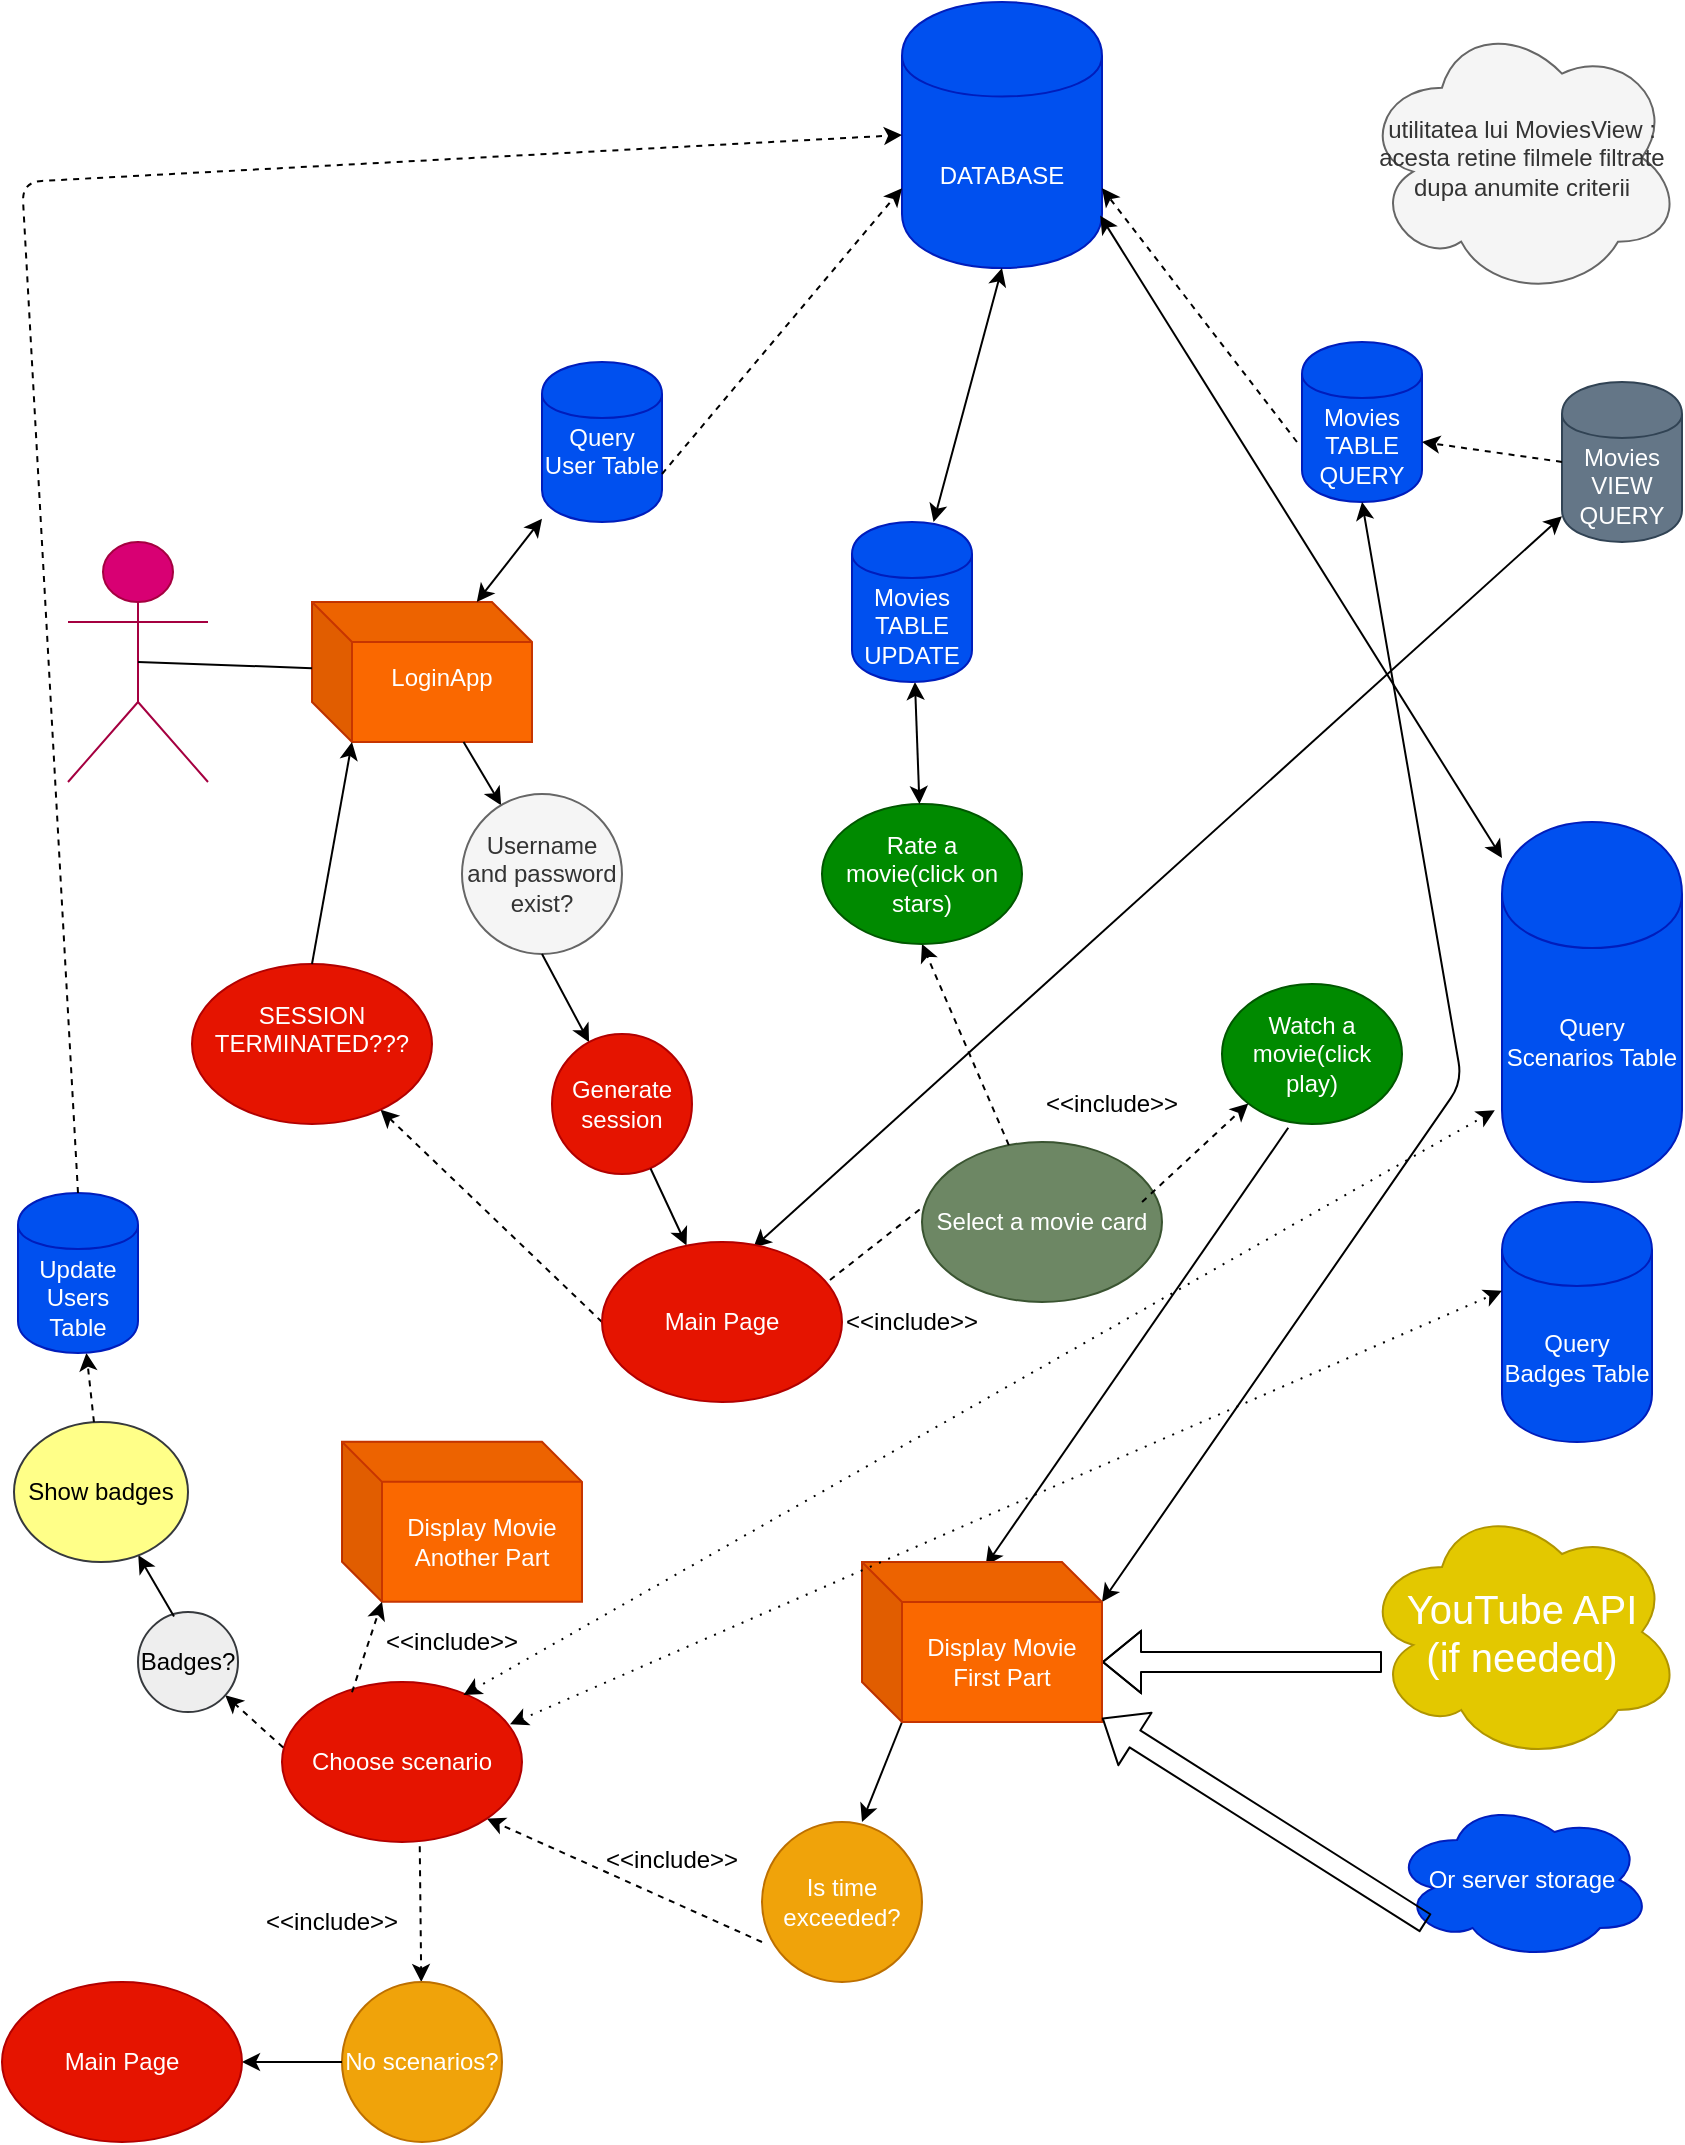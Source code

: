 <mxfile version="10.6.3" type="device"><diagram id="itRvGa3tryhZd683Jv1Q" name="Page-1"><mxGraphModel dx="870" dy="477" grid="1" gridSize="10" guides="1" tooltips="1" connect="1" arrows="1" fold="1" page="1" pageScale="1" pageWidth="850" pageHeight="1100" math="0" shadow="0"><root><mxCell id="0"/><mxCell id="1" parent="0"/><mxCell id="bWYEMsvtg2ZpRVZ882Sl-1" value="Actor" style="shape=umlActor;verticalLabelPosition=bottom;labelBackgroundColor=#ffffff;verticalAlign=top;html=1;outlineConnect=0;fillColor=#d80073;strokeColor=#A50040;fontColor=#ffffff;" parent="1" vertex="1"><mxGeometry x="33" y="280" width="70" height="120" as="geometry"/></mxCell><mxCell id="bWYEMsvtg2ZpRVZ882Sl-4" value="LoginApp&lt;br&gt;&lt;br&gt;" style="shape=cube;whiteSpace=wrap;html=1;boundedLbl=1;backgroundOutline=1;darkOpacity=0.05;darkOpacity2=0.1;fillColor=#fa6800;strokeColor=#C73500;fontColor=#ffffff;" parent="1" vertex="1"><mxGeometry x="155" y="310" width="110" height="70" as="geometry"/></mxCell><mxCell id="bWYEMsvtg2ZpRVZ882Sl-5" value="" style="endArrow=classic;startArrow=classic;html=1;" parent="1" source="bWYEMsvtg2ZpRVZ882Sl-4" target="bWYEMsvtg2ZpRVZ882Sl-6" edge="1"><mxGeometry width="50" height="50" relative="1" as="geometry"><mxPoint x="20" y="430" as="sourcePoint"/><mxPoint x="70" y="380" as="targetPoint"/></mxGeometry></mxCell><mxCell id="bWYEMsvtg2ZpRVZ882Sl-6" value="Query User Table&lt;br&gt;&lt;br&gt;" style="shape=cylinder;whiteSpace=wrap;html=1;boundedLbl=1;backgroundOutline=1;fillColor=#0050ef;strokeColor=#001DBC;fontColor=#ffffff;" parent="1" vertex="1"><mxGeometry x="270" y="190" width="60" height="80" as="geometry"/></mxCell><mxCell id="bWYEMsvtg2ZpRVZ882Sl-9" value="DATABASE" style="shape=cylinder;whiteSpace=wrap;html=1;boundedLbl=1;backgroundOutline=1;fillColor=#0050ef;strokeColor=#001DBC;fontColor=#ffffff;" parent="1" vertex="1"><mxGeometry x="450" y="10" width="100" height="133" as="geometry"/></mxCell><mxCell id="bWYEMsvtg2ZpRVZ882Sl-11" value="" style="endArrow=classic;html=1;" parent="1" source="bWYEMsvtg2ZpRVZ882Sl-4" target="bWYEMsvtg2ZpRVZ882Sl-12" edge="1"><mxGeometry width="50" height="50" relative="1" as="geometry"><mxPoint x="20" y="430" as="sourcePoint"/><mxPoint x="70" y="380" as="targetPoint"/></mxGeometry></mxCell><mxCell id="bWYEMsvtg2ZpRVZ882Sl-12" value="Username and password exist?" style="ellipse;whiteSpace=wrap;html=1;aspect=fixed;fillColor=#f5f5f5;strokeColor=#666666;fontColor=#333333;" parent="1" vertex="1"><mxGeometry x="230" y="406" width="80" height="80" as="geometry"/></mxCell><mxCell id="bWYEMsvtg2ZpRVZ882Sl-15" value="" style="endArrow=classic;html=1;exitX=0;exitY=0.5;exitDx=0;exitDy=0;dashed=1;" parent="1" source="7k6M8NkDIwutxP8Q0N3W-2" target="bWYEMsvtg2ZpRVZ882Sl-16" edge="1"><mxGeometry width="50" height="50" relative="1" as="geometry"><mxPoint x="290" y="670" as="sourcePoint"/><mxPoint x="70" y="610" as="targetPoint"/></mxGeometry></mxCell><mxCell id="bWYEMsvtg2ZpRVZ882Sl-16" value="SESSION TERMINATED???&lt;br&gt;&lt;br&gt;" style="ellipse;whiteSpace=wrap;html=1;fillColor=#e51400;strokeColor=#B20000;fontColor=#ffffff;" parent="1" vertex="1"><mxGeometry x="95" y="491" width="120" height="80" as="geometry"/></mxCell><mxCell id="bWYEMsvtg2ZpRVZ882Sl-17" value="" style="endArrow=classic;html=1;exitX=0.5;exitY=0;exitDx=0;exitDy=0;entryX=0;entryY=0;entryDx=20;entryDy=70;entryPerimeter=0;" parent="1" source="bWYEMsvtg2ZpRVZ882Sl-16" target="bWYEMsvtg2ZpRVZ882Sl-4" edge="1"><mxGeometry width="50" height="50" relative="1" as="geometry"><mxPoint x="105" y="420" as="sourcePoint"/><mxPoint x="155" y="359" as="targetPoint"/></mxGeometry></mxCell><mxCell id="bWYEMsvtg2ZpRVZ882Sl-19" value="" style="endArrow=none;dashed=1;html=1;exitX=1.03;exitY=0.491;exitDx=0;exitDy=0;exitPerimeter=0;entryX=-0.008;entryY=0.42;entryDx=0;entryDy=0;entryPerimeter=0;" parent="1" target="bWYEMsvtg2ZpRVZ882Sl-21" edge="1"><mxGeometry width="50" height="50" relative="1" as="geometry"><mxPoint x="414" y="649" as="sourcePoint"/><mxPoint x="500" y="549" as="targetPoint"/></mxGeometry></mxCell><mxCell id="bWYEMsvtg2ZpRVZ882Sl-21" value="Select a movie card" style="ellipse;whiteSpace=wrap;html=1;fillColor=#6d8764;strokeColor=#3A5431;fontColor=#ffffff;" parent="1" vertex="1"><mxGeometry x="460" y="580" width="120" height="80" as="geometry"/></mxCell><mxCell id="bWYEMsvtg2ZpRVZ882Sl-22" value="" style="endArrow=classic;startArrow=classic;html=1;exitX=0.63;exitY=0.036;exitDx=0;exitDy=0;exitPerimeter=0;" parent="1" source="7k6M8NkDIwutxP8Q0N3W-2" target="bWYEMsvtg2ZpRVZ882Sl-23" edge="1"><mxGeometry width="50" height="50" relative="1" as="geometry"><mxPoint x="390" y="610" as="sourcePoint"/><mxPoint x="60" y="670" as="targetPoint"/></mxGeometry></mxCell><mxCell id="bWYEMsvtg2ZpRVZ882Sl-23" value="Movies VIEW&lt;br&gt;QUERY&lt;br&gt;" style="shape=cylinder;whiteSpace=wrap;html=1;boundedLbl=1;backgroundOutline=1;fillColor=#647687;strokeColor=#314354;fontColor=#ffffff;" parent="1" vertex="1"><mxGeometry x="780" y="199.955" width="60" height="80" as="geometry"/></mxCell><mxCell id="bWYEMsvtg2ZpRVZ882Sl-24" value="Movies TABLE&lt;br&gt;QUERY&lt;br&gt;" style="shape=cylinder;whiteSpace=wrap;html=1;boundedLbl=1;backgroundOutline=1;fillColor=#0050ef;strokeColor=#001DBC;fontColor=#ffffff;" parent="1" vertex="1"><mxGeometry x="650" y="180" width="60" height="80" as="geometry"/></mxCell><mxCell id="bWYEMsvtg2ZpRVZ882Sl-28" value="utilitatea lui MoviesView : acesta retine filmele filtrate dupa anumite criterii" style="ellipse;shape=cloud;whiteSpace=wrap;html=1;fillColor=#f5f5f5;strokeColor=#666666;fontColor=#333333;" parent="1" vertex="1"><mxGeometry x="680" y="17.818" width="160" height="140" as="geometry"/></mxCell><mxCell id="bWYEMsvtg2ZpRVZ882Sl-31" value="" style="endArrow=classic;html=1;dashed=1;entryX=0.5;entryY=1;entryDx=0;entryDy=0;" parent="1" source="bWYEMsvtg2ZpRVZ882Sl-21" target="bWYEMsvtg2ZpRVZ882Sl-33" edge="1"><mxGeometry width="50" height="50" relative="1" as="geometry"><mxPoint x="570" y="566" as="sourcePoint"/><mxPoint x="540" y="470" as="targetPoint"/></mxGeometry></mxCell><mxCell id="bWYEMsvtg2ZpRVZ882Sl-33" value="Rate a movie(click on stars)" style="ellipse;whiteSpace=wrap;html=1;fillColor=#008a00;strokeColor=#005700;fontColor=#ffffff;" parent="1" vertex="1"><mxGeometry x="410" y="411" width="100" height="70" as="geometry"/></mxCell><mxCell id="bWYEMsvtg2ZpRVZ882Sl-34" value="Watch a movie(click play)" style="ellipse;whiteSpace=wrap;html=1;fillColor=#008a00;strokeColor=#005700;fontColor=#ffffff;" parent="1" vertex="1"><mxGeometry x="610" y="501" width="90" height="70" as="geometry"/></mxCell><mxCell id="bWYEMsvtg2ZpRVZ882Sl-35" value="" style="endArrow=classic;html=1;dashed=1;exitX=0.917;exitY=0.375;exitDx=0;exitDy=0;exitPerimeter=0;entryX=0;entryY=1;entryDx=0;entryDy=0;" parent="1" source="bWYEMsvtg2ZpRVZ882Sl-21" target="bWYEMsvtg2ZpRVZ882Sl-34" edge="1"><mxGeometry width="50" height="50" relative="1" as="geometry"><mxPoint x="100" y="750" as="sourcePoint"/><mxPoint x="150" y="700" as="targetPoint"/></mxGeometry></mxCell><mxCell id="bWYEMsvtg2ZpRVZ882Sl-36" value="" style="endArrow=classic;startArrow=classic;html=1;" parent="1" source="bWYEMsvtg2ZpRVZ882Sl-33" target="bWYEMsvtg2ZpRVZ882Sl-37" edge="1"><mxGeometry width="50" height="50" relative="1" as="geometry"><mxPoint x="100" y="720" as="sourcePoint"/><mxPoint x="150" y="670" as="targetPoint"/></mxGeometry></mxCell><mxCell id="bWYEMsvtg2ZpRVZ882Sl-37" value="Movies TABLE UPDATE" style="shape=cylinder;whiteSpace=wrap;html=1;boundedLbl=1;backgroundOutline=1;fillColor=#0050ef;strokeColor=#001DBC;fontColor=#ffffff;" parent="1" vertex="1"><mxGeometry x="425" y="270" width="60" height="80" as="geometry"/></mxCell><mxCell id="bWYEMsvtg2ZpRVZ882Sl-38" value="" style="endArrow=classic;startArrow=classic;html=1;entryX=0.5;entryY=1;entryDx=0;entryDy=0;" parent="1" source="bWYEMsvtg2ZpRVZ882Sl-37" target="bWYEMsvtg2ZpRVZ882Sl-9" edge="1"><mxGeometry width="50" height="50" relative="1" as="geometry"><mxPoint x="490" y="320" as="sourcePoint"/><mxPoint x="540" y="270" as="targetPoint"/></mxGeometry></mxCell><mxCell id="bWYEMsvtg2ZpRVZ882Sl-40" value="" style="endArrow=classic;html=1;dashed=1;exitX=0;exitY=0.5;exitDx=0;exitDy=0;entryX=1;entryY=0.625;entryDx=0;entryDy=0;entryPerimeter=0;" parent="1" source="bWYEMsvtg2ZpRVZ882Sl-23" target="bWYEMsvtg2ZpRVZ882Sl-24" edge="1"><mxGeometry width="50" height="50" relative="1" as="geometry"><mxPoint x="100" y="720" as="sourcePoint"/><mxPoint x="150" y="670" as="targetPoint"/></mxGeometry></mxCell><mxCell id="bWYEMsvtg2ZpRVZ882Sl-42" value="" style="endArrow=classic;html=1;exitX=0.5;exitY=1;exitDx=0;exitDy=0;" parent="1" source="bWYEMsvtg2ZpRVZ882Sl-12" target="bWYEMsvtg2ZpRVZ882Sl-43" edge="1"><mxGeometry width="50" height="50" relative="1" as="geometry"><mxPoint x="100" y="760" as="sourcePoint"/><mxPoint x="280" y="510" as="targetPoint"/></mxGeometry></mxCell><mxCell id="bWYEMsvtg2ZpRVZ882Sl-43" value="Generate session" style="ellipse;whiteSpace=wrap;html=1;aspect=fixed;fillColor=#e51400;strokeColor=#B20000;fontColor=#ffffff;" parent="1" vertex="1"><mxGeometry x="275" y="526" width="70" height="70" as="geometry"/></mxCell><mxCell id="bWYEMsvtg2ZpRVZ882Sl-45" value="" style="endArrow=classic;html=1;exitX=0.704;exitY=0.961;exitDx=0;exitDy=0;exitPerimeter=0;" parent="1" source="bWYEMsvtg2ZpRVZ882Sl-43" target="7k6M8NkDIwutxP8Q0N3W-2" edge="1"><mxGeometry width="50" height="50" relative="1" as="geometry"><mxPoint x="230" y="600" as="sourcePoint"/><mxPoint x="330" y="607" as="targetPoint"/></mxGeometry></mxCell><mxCell id="bWYEMsvtg2ZpRVZ882Sl-47" value="&amp;lt;&amp;lt;include&amp;gt;&amp;gt;" style="text;html=1;resizable=0;points=[];autosize=1;align=left;verticalAlign=top;spacingTop=-4;" parent="1" vertex="1"><mxGeometry x="520" y="551" width="80" height="20" as="geometry"/></mxCell><mxCell id="bWYEMsvtg2ZpRVZ882Sl-48" value="&amp;lt;&amp;lt;include&amp;gt;&amp;gt;" style="text;html=1;resizable=0;points=[];autosize=1;align=left;verticalAlign=top;spacingTop=-4;" parent="1" vertex="1"><mxGeometry x="420" y="660" width="80" height="20" as="geometry"/></mxCell><mxCell id="bWYEMsvtg2ZpRVZ882Sl-50" value="" style="endArrow=classic;html=1;exitX=0.368;exitY=1.027;exitDx=0;exitDy=0;exitPerimeter=0;entryX=0.515;entryY=0.023;entryDx=0;entryDy=0;entryPerimeter=0;" parent="1" source="bWYEMsvtg2ZpRVZ882Sl-34" target="bWYEMsvtg2ZpRVZ882Sl-69" edge="1"><mxGeometry width="50" height="50" relative="1" as="geometry"><mxPoint x="650" y="580" as="sourcePoint"/><mxPoint x="520.867" y="792.497" as="targetPoint"/></mxGeometry></mxCell><mxCell id="bWYEMsvtg2ZpRVZ882Sl-52" value="" style="shape=flexArrow;endArrow=classic;html=1;entryX=0;entryY=0;entryDx=120;entryDy=50;entryPerimeter=0;" parent="1" target="bWYEMsvtg2ZpRVZ882Sl-69" edge="1"><mxGeometry width="50" height="50" relative="1" as="geometry"><mxPoint x="690" y="840" as="sourcePoint"/><mxPoint x="560" y="840" as="targetPoint"/><Array as="points"><mxPoint x="610" y="840"/></Array></mxGeometry></mxCell><mxCell id="bWYEMsvtg2ZpRVZ882Sl-53" value="&lt;font style=&quot;font-size: 20px&quot;&gt;YouTube API&lt;br&gt;(if needed)&lt;br&gt;&lt;/font&gt;" style="ellipse;shape=cloud;whiteSpace=wrap;html=1;fillColor=#e3c800;strokeColor=#B09500;fontColor=#ffffff;" parent="1" vertex="1"><mxGeometry x="680" y="760" width="160" height="130" as="geometry"/></mxCell><mxCell id="bWYEMsvtg2ZpRVZ882Sl-54" value="" style="endArrow=classic;startArrow=classic;html=1;exitX=0;exitY=0;exitDx=120;exitDy=20;exitPerimeter=0;entryX=0.5;entryY=1;entryDx=0;entryDy=0;" parent="1" source="bWYEMsvtg2ZpRVZ882Sl-69" target="bWYEMsvtg2ZpRVZ882Sl-24" edge="1"><mxGeometry width="50" height="50" relative="1" as="geometry"><mxPoint x="549" y="803" as="sourcePoint"/><mxPoint x="800" y="550" as="targetPoint"/><Array as="points"><mxPoint x="730" y="550"/></Array></mxGeometry></mxCell><mxCell id="bWYEMsvtg2ZpRVZ882Sl-55" value="" style="endArrow=classic;html=1;exitX=0;exitY=0;exitDx=20;exitDy=80;exitPerimeter=0;" parent="1" source="bWYEMsvtg2ZpRVZ882Sl-69" edge="1"><mxGeometry width="50" height="50" relative="1" as="geometry"><mxPoint x="458" y="858" as="sourcePoint"/><mxPoint x="430" y="920" as="targetPoint"/></mxGeometry></mxCell><mxCell id="bWYEMsvtg2ZpRVZ882Sl-56" value="Is time exceeded?" style="ellipse;whiteSpace=wrap;html=1;aspect=fixed;fillColor=#f0a30a;strokeColor=#BD7000;fontColor=#ffffff;" parent="1" vertex="1"><mxGeometry x="380" y="920" width="80" height="80" as="geometry"/></mxCell><mxCell id="bWYEMsvtg2ZpRVZ882Sl-59" value="" style="endArrow=classic;html=1;exitX=0;exitY=0.75;exitDx=0;exitDy=0;exitPerimeter=0;entryX=1;entryY=1;entryDx=0;entryDy=0;dashed=1;" parent="1" source="bWYEMsvtg2ZpRVZ882Sl-56" target="bWYEMsvtg2ZpRVZ882Sl-60" edge="1"><mxGeometry width="50" height="50" relative="1" as="geometry"><mxPoint x="20" y="1120" as="sourcePoint"/><mxPoint x="249" y="932" as="targetPoint"/></mxGeometry></mxCell><mxCell id="bWYEMsvtg2ZpRVZ882Sl-60" value="Choose scenario" style="ellipse;whiteSpace=wrap;html=1;fillColor=#e51400;strokeColor=#B20000;fontColor=#ffffff;" parent="1" vertex="1"><mxGeometry x="140" y="850" width="120" height="80" as="geometry"/></mxCell><mxCell id="bWYEMsvtg2ZpRVZ882Sl-68" value="Display Movie Another Part" style="shape=cube;whiteSpace=wrap;html=1;boundedLbl=1;backgroundOutline=1;darkOpacity=0.05;darkOpacity2=0.1;fillColor=#fa6800;strokeColor=#C73500;fontColor=#ffffff;" parent="1" vertex="1"><mxGeometry x="170" y="729.909" width="120" height="80" as="geometry"/></mxCell><mxCell id="bWYEMsvtg2ZpRVZ882Sl-69" value="Display Movie First Part" style="shape=cube;whiteSpace=wrap;html=1;boundedLbl=1;backgroundOutline=1;darkOpacity=0.05;darkOpacity2=0.1;fillColor=#fa6800;strokeColor=#C73500;fontColor=#ffffff;" parent="1" vertex="1"><mxGeometry x="430" y="790" width="120" height="80" as="geometry"/></mxCell><mxCell id="bWYEMsvtg2ZpRVZ882Sl-74" value="" style="endArrow=classic;startArrow=classic;html=1;exitX=0.756;exitY=0.082;exitDx=0;exitDy=0;exitPerimeter=0;entryX=-0.04;entryY=0.801;entryDx=0;entryDy=0;entryPerimeter=0;dashed=1;dashPattern=1 4;" parent="1" source="bWYEMsvtg2ZpRVZ882Sl-60" target="bWYEMsvtg2ZpRVZ882Sl-75" edge="1"><mxGeometry width="50" height="50" relative="1" as="geometry"><mxPoint x="355" y="760" as="sourcePoint"/><mxPoint x="780" y="585.636" as="targetPoint"/></mxGeometry></mxCell><mxCell id="bWYEMsvtg2ZpRVZ882Sl-75" value="Query Scenarios Table" style="shape=cylinder;whiteSpace=wrap;html=1;boundedLbl=1;backgroundOutline=1;fillColor=#0050ef;strokeColor=#001DBC;fontColor=#ffffff;" parent="1" vertex="1"><mxGeometry x="750" y="420" width="90" height="180" as="geometry"/></mxCell><mxCell id="bWYEMsvtg2ZpRVZ882Sl-80" value="" style="endArrow=classic;startArrow=classic;html=1;entryX=0.991;entryY=0.803;entryDx=0;entryDy=0;entryPerimeter=0;" parent="1" source="bWYEMsvtg2ZpRVZ882Sl-75" target="bWYEMsvtg2ZpRVZ882Sl-9" edge="1"><mxGeometry width="50" height="50" relative="1" as="geometry"><mxPoint x="745" y="435.818" as="sourcePoint"/><mxPoint x="795" y="385.818" as="targetPoint"/></mxGeometry></mxCell><mxCell id="QQX2HEwkiu9QitwTqfBl-2" value="" style="endArrow=classic;html=1;exitX=0.574;exitY=1.027;exitDx=0;exitDy=0;exitPerimeter=0;dashed=1;" parent="1" source="bWYEMsvtg2ZpRVZ882Sl-60" target="QQX2HEwkiu9QitwTqfBl-5" edge="1"><mxGeometry width="50" height="50" relative="1" as="geometry"><mxPoint x="260" y="1090" as="sourcePoint"/><mxPoint x="270" y="1060" as="targetPoint"/></mxGeometry></mxCell><mxCell id="QQX2HEwkiu9QitwTqfBl-3" value="&amp;lt;&amp;lt;include&amp;gt;&amp;gt;" style="text;html=1;resizable=0;points=[];autosize=1;align=left;verticalAlign=top;spacingTop=-4;" parent="1" vertex="1"><mxGeometry x="300" y="929" width="80" height="20" as="geometry"/></mxCell><mxCell id="QQX2HEwkiu9QitwTqfBl-5" value="No scenarios?" style="ellipse;whiteSpace=wrap;html=1;aspect=fixed;fillColor=#f0a30a;strokeColor=#BD7000;fontColor=#ffffff;" parent="1" vertex="1"><mxGeometry x="170" y="1000" width="80" height="80" as="geometry"/></mxCell><mxCell id="QQX2HEwkiu9QitwTqfBl-6" value="&amp;lt;&amp;lt;include&amp;gt;&amp;gt;" style="text;html=1;resizable=0;points=[];autosize=1;align=left;verticalAlign=top;spacingTop=-4;" parent="1" vertex="1"><mxGeometry x="130" y="960" width="80" height="20" as="geometry"/></mxCell><mxCell id="QQX2HEwkiu9QitwTqfBl-7" value="" style="endArrow=classic;html=1;entryX=0;entryY=0;entryDx=20;entryDy=80;entryPerimeter=0;dashed=1;" parent="1" target="bWYEMsvtg2ZpRVZ882Sl-68" edge="1"><mxGeometry width="50" height="50" relative="1" as="geometry"><mxPoint x="175" y="855.136" as="sourcePoint"/><mxPoint x="130" y="810" as="targetPoint"/></mxGeometry></mxCell><mxCell id="QQX2HEwkiu9QitwTqfBl-11" value="" style="endArrow=classic;html=1;exitX=0;exitY=0.5;exitDx=0;exitDy=0;" parent="1" source="QQX2HEwkiu9QitwTqfBl-5" target="QQX2HEwkiu9QitwTqfBl-15" edge="1"><mxGeometry width="50" height="50" relative="1" as="geometry"><mxPoint x="60" y="1080" as="sourcePoint"/><mxPoint x="110" y="1040" as="targetPoint"/></mxGeometry></mxCell><mxCell id="QQX2HEwkiu9QitwTqfBl-15" value="Main Page" style="ellipse;whiteSpace=wrap;html=1;fillColor=#e51400;strokeColor=#B20000;fontColor=#ffffff;" parent="1" vertex="1"><mxGeometry y="1000" width="120" height="80" as="geometry"/></mxCell><mxCell id="QQX2HEwkiu9QitwTqfBl-16" value="Query Badges Table" style="shape=cylinder;whiteSpace=wrap;html=1;boundedLbl=1;backgroundOutline=1;fillColor=#0050ef;strokeColor=#001DBC;fontColor=#ffffff;" parent="1" vertex="1"><mxGeometry x="750" y="610" width="75" height="120" as="geometry"/></mxCell><mxCell id="QQX2HEwkiu9QitwTqfBl-17" value="" style="endArrow=classic;startArrow=classic;html=1;exitX=0.95;exitY=0.264;exitDx=0;exitDy=0;exitPerimeter=0;entryX=0;entryY=0.37;entryDx=0;entryDy=0;entryPerimeter=0;dashed=1;dashPattern=1 4;" parent="1" source="bWYEMsvtg2ZpRVZ882Sl-60" target="QQX2HEwkiu9QitwTqfBl-16" edge="1"><mxGeometry width="50" height="50" relative="1" as="geometry"><mxPoint x="275" y="880" as="sourcePoint"/><mxPoint x="325" y="830" as="targetPoint"/></mxGeometry></mxCell><mxCell id="QQX2HEwkiu9QitwTqfBl-20" value="&amp;lt;&amp;lt;include&amp;gt;&amp;gt;" style="text;html=1;resizable=0;points=[];autosize=1;align=left;verticalAlign=top;spacingTop=-4;" parent="1" vertex="1"><mxGeometry x="190" y="820" width="80" height="20" as="geometry"/></mxCell><mxCell id="QQX2HEwkiu9QitwTqfBl-23" value="" style="endArrow=classic;html=1;dashed=1;exitX=0.005;exitY=0.409;exitDx=0;exitDy=0;exitPerimeter=0;" parent="1" source="bWYEMsvtg2ZpRVZ882Sl-60" target="QQX2HEwkiu9QitwTqfBl-24" edge="1"><mxGeometry width="50" height="50" relative="1" as="geometry"><mxPoint x="90" y="875" as="sourcePoint"/><mxPoint x="110" y="860" as="targetPoint"/></mxGeometry></mxCell><mxCell id="QQX2HEwkiu9QitwTqfBl-24" value="Badges?" style="ellipse;whiteSpace=wrap;html=1;aspect=fixed;fillColor=#eeeeee;strokeColor=#36393d;" parent="1" vertex="1"><mxGeometry x="68" y="815" width="50" height="50" as="geometry"/></mxCell><mxCell id="QQX2HEwkiu9QitwTqfBl-26" value="" style="endArrow=classic;html=1;exitX=0.36;exitY=0.045;exitDx=0;exitDy=0;exitPerimeter=0;" parent="1" source="QQX2HEwkiu9QitwTqfBl-24" target="QQX2HEwkiu9QitwTqfBl-27" edge="1"><mxGeometry width="50" height="50" relative="1" as="geometry"><mxPoint x="68" y="780" as="sourcePoint"/><mxPoint x="60" y="780" as="targetPoint"/></mxGeometry></mxCell><mxCell id="QQX2HEwkiu9QitwTqfBl-27" value="Show badges" style="ellipse;whiteSpace=wrap;html=1;fillColor=#ffff88;strokeColor=#36393d;" parent="1" vertex="1"><mxGeometry x="6" y="720" width="87" height="70" as="geometry"/></mxCell><mxCell id="7k6M8NkDIwutxP8Q0N3W-2" value="Main Page" style="ellipse;whiteSpace=wrap;html=1;fillColor=#e51400;strokeColor=#B20000;fontColor=#ffffff;" parent="1" vertex="1"><mxGeometry x="300" y="630" width="120" height="80" as="geometry"/></mxCell><mxCell id="7k6M8NkDIwutxP8Q0N3W-4" value="" style="endArrow=none;html=1;exitX=0.5;exitY=0.5;exitDx=0;exitDy=0;exitPerimeter=0;" parent="1" source="bWYEMsvtg2ZpRVZ882Sl-1" target="bWYEMsvtg2ZpRVZ882Sl-4" edge="1"><mxGeometry width="50" height="50" relative="1" as="geometry"><mxPoint x="50" y="318" as="sourcePoint"/><mxPoint x="130" y="229.727" as="targetPoint"/></mxGeometry></mxCell><mxCell id="7k6M8NkDIwutxP8Q0N3W-9" value="" style="endArrow=classic;html=1;dashed=1;exitX=1;exitY=0.7;exitDx=0;exitDy=0;entryX=0;entryY=0.7;entryDx=0;entryDy=0;" parent="1" source="bWYEMsvtg2ZpRVZ882Sl-6" target="bWYEMsvtg2ZpRVZ882Sl-9" edge="1"><mxGeometry width="50" height="50" relative="1" as="geometry"><mxPoint x="340" y="137.773" as="sourcePoint"/><mxPoint x="390" y="87.773" as="targetPoint"/></mxGeometry></mxCell><mxCell id="7k6M8NkDIwutxP8Q0N3W-10" value="" style="endArrow=classic;html=1;dashed=1;exitX=-0.042;exitY=0.625;exitDx=0;exitDy=0;exitPerimeter=0;entryX=1;entryY=0.7;entryDx=0;entryDy=0;" parent="1" source="bWYEMsvtg2ZpRVZ882Sl-24" target="bWYEMsvtg2ZpRVZ882Sl-9" edge="1"><mxGeometry width="50" height="50" relative="1" as="geometry"><mxPoint x="535" y="113" as="sourcePoint"/><mxPoint x="585" y="62.818" as="targetPoint"/></mxGeometry></mxCell><mxCell id="7k6M8NkDIwutxP8Q0N3W-12" value="" style="endArrow=classic;html=1;dashed=1;" parent="1" source="QQX2HEwkiu9QitwTqfBl-27" target="7k6M8NkDIwutxP8Q0N3W-13" edge="1"><mxGeometry width="50" height="50" relative="1" as="geometry"><mxPoint x="10" y="1150" as="sourcePoint"/><mxPoint x="60" y="1100" as="targetPoint"/></mxGeometry></mxCell><mxCell id="7k6M8NkDIwutxP8Q0N3W-13" value="Update Users Table" style="shape=cylinder;whiteSpace=wrap;html=1;boundedLbl=1;backgroundOutline=1;fillColor=#0050ef;strokeColor=#001DBC;fontColor=#ffffff;" parent="1" vertex="1"><mxGeometry x="8" y="605.5" width="60" height="80" as="geometry"/></mxCell><mxCell id="7k6M8NkDIwutxP8Q0N3W-15" value="" style="endArrow=classic;html=1;dashed=1;exitX=0.5;exitY=0;exitDx=0;exitDy=0;entryX=0;entryY=0.5;entryDx=0;entryDy=0;" parent="1" source="7k6M8NkDIwutxP8Q0N3W-13" target="bWYEMsvtg2ZpRVZ882Sl-9" edge="1"><mxGeometry width="50" height="50" relative="1" as="geometry"><mxPoint x="10" y="1150" as="sourcePoint"/><mxPoint x="38" y="0.364" as="targetPoint"/><Array as="points"><mxPoint x="10" y="100"/></Array></mxGeometry></mxCell><mxCell id="7k6M8NkDIwutxP8Q0N3W-17" value="Or server storage" style="ellipse;shape=cloud;whiteSpace=wrap;html=1;fillColor=#0050ef;strokeColor=#001DBC;fontColor=#ffffff;" parent="1" vertex="1"><mxGeometry x="695" y="909" width="130" height="80" as="geometry"/></mxCell><mxCell id="7k6M8NkDIwutxP8Q0N3W-18" value="" style="shape=flexArrow;endArrow=classic;html=1;exitX=0.13;exitY=0.77;exitDx=0;exitDy=0;exitPerimeter=0;" parent="1" source="7k6M8NkDIwutxP8Q0N3W-17" target="bWYEMsvtg2ZpRVZ882Sl-69" edge="1"><mxGeometry width="50" height="50" relative="1" as="geometry"><mxPoint x="620" y="954" as="sourcePoint"/><mxPoint x="670" y="904" as="targetPoint"/><Array as="points"/></mxGeometry></mxCell></root></mxGraphModel></diagram></mxfile>